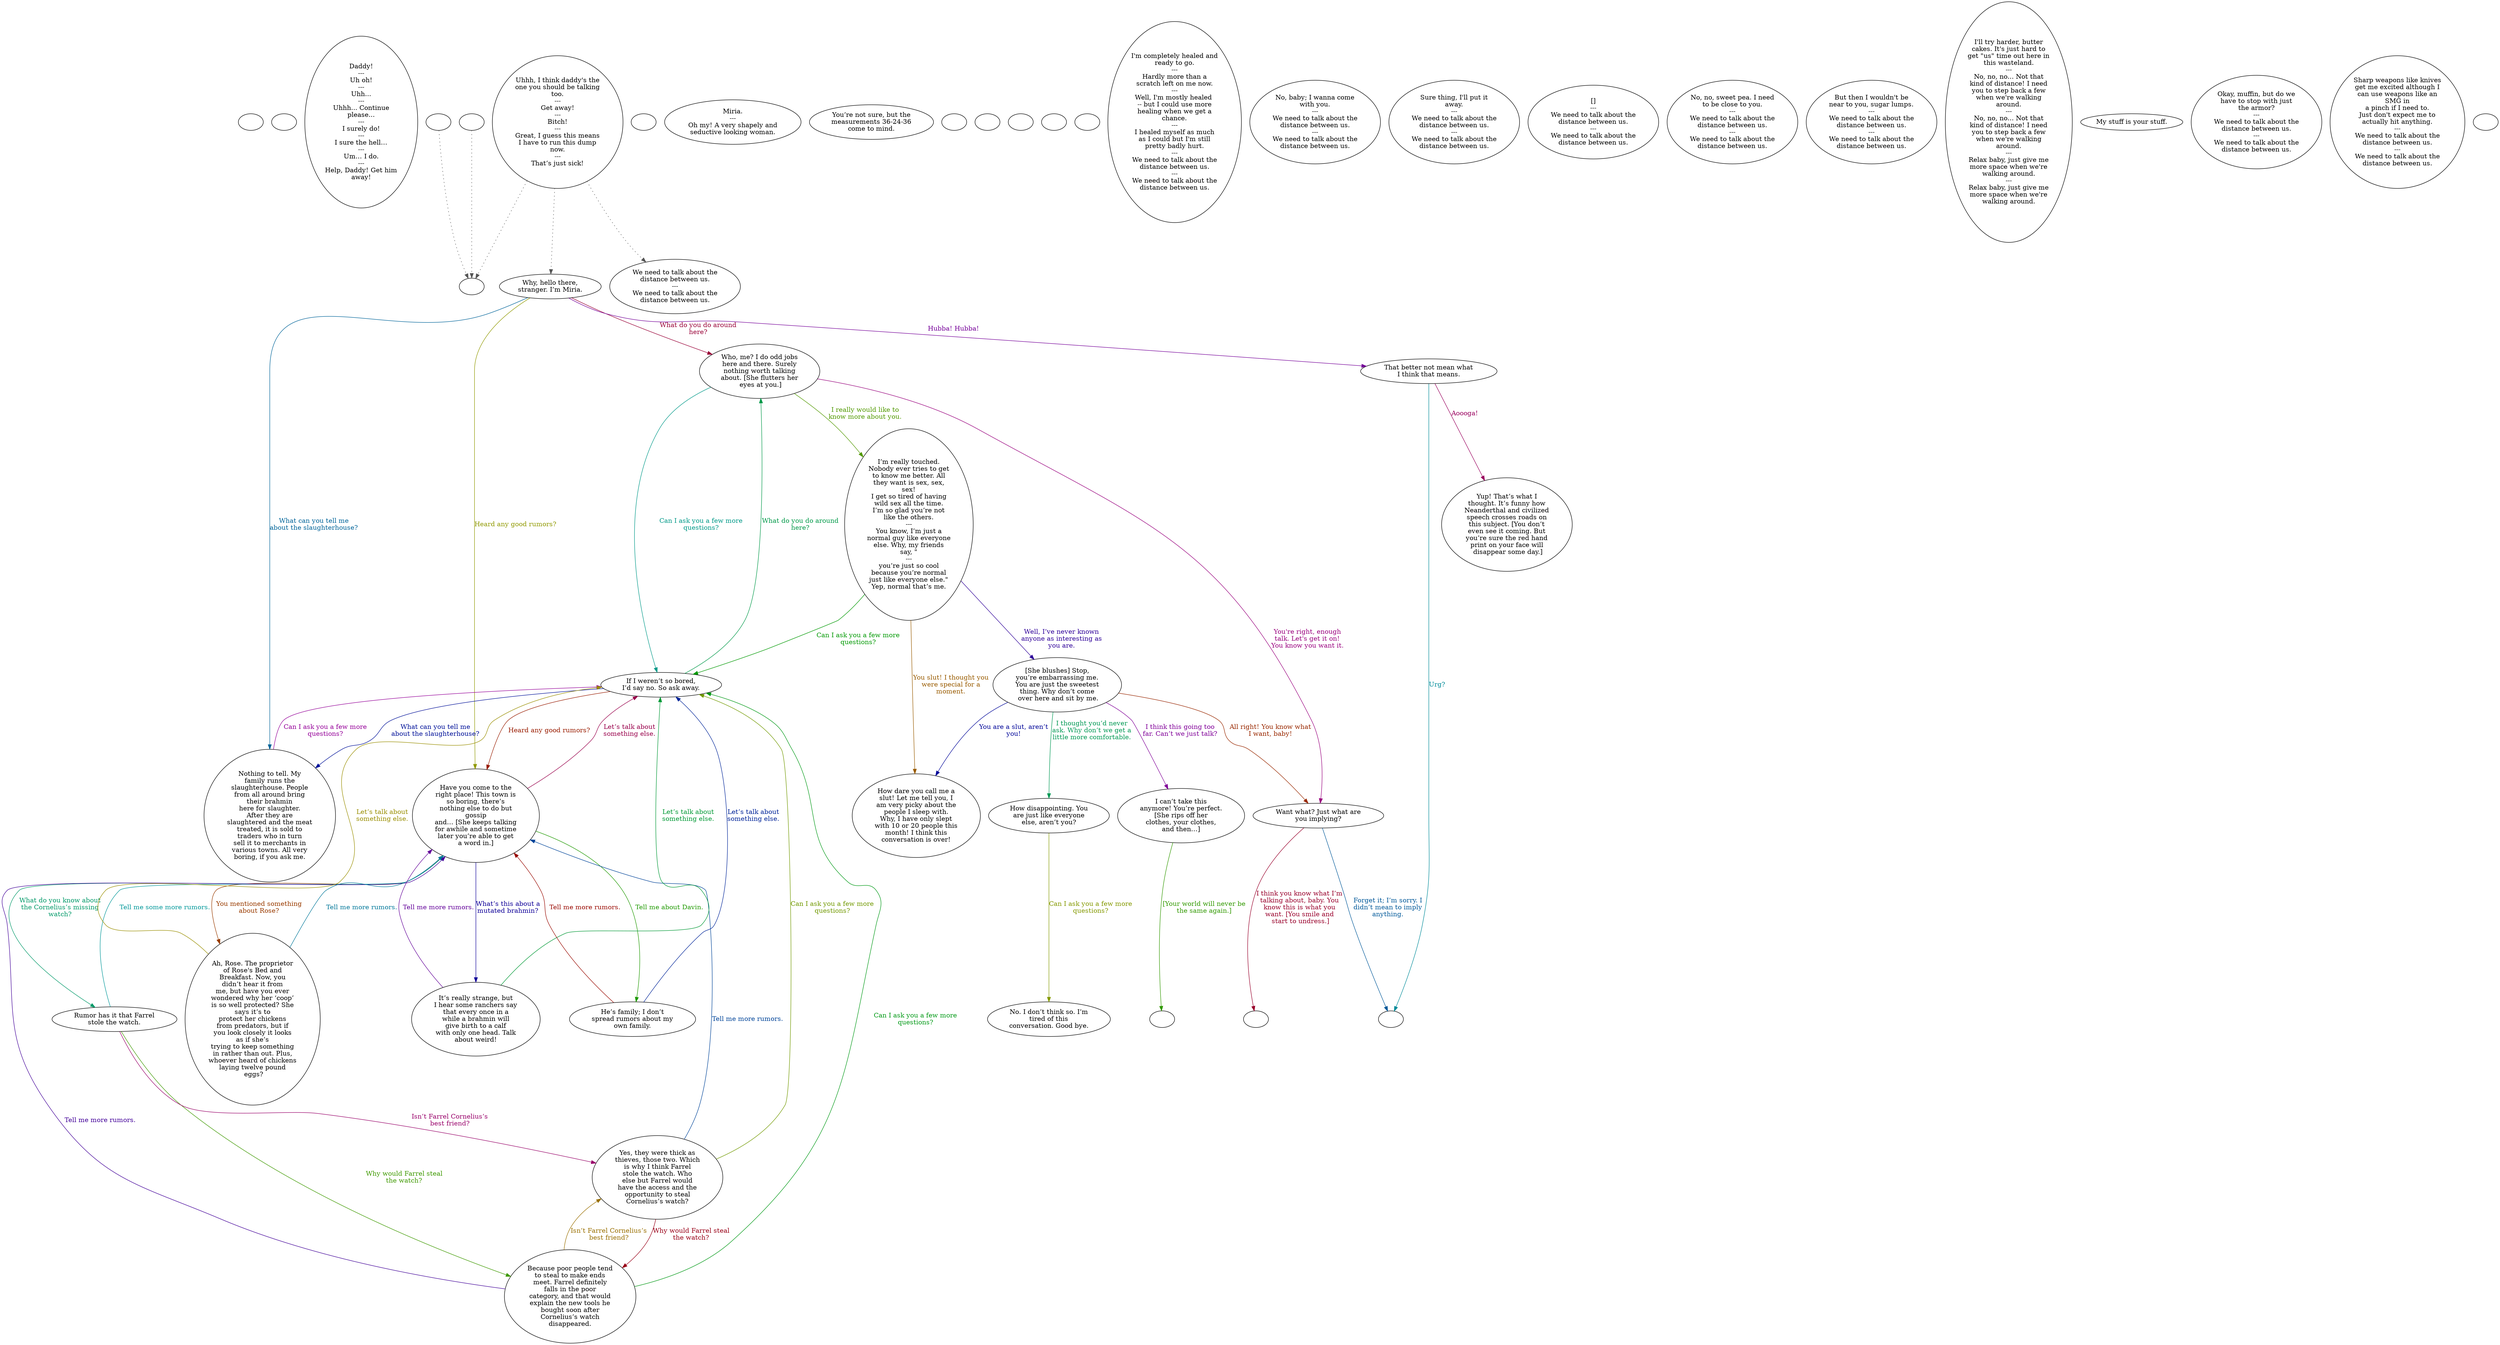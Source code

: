 digraph mcMiria {
  "checkPartyMembersNearDoor" [style=filled       fillcolor="#FFFFFF"       color="#000000"]
  "checkPartyMembersNearDoor" [label=""]
  "start" [style=filled       fillcolor="#FFFFFF"       color="#000000"]
  "start" [label=""]
  "critter_p_proc" [style=filled       fillcolor="#FFFFFF"       color="#000000"]
  "critter_p_proc" [label="Daddy!\n---\nUh oh!\n---\nUhh...\n---\nUhhh... Continue\nplease...\n---\nI surely do!\n---\nI sure the hell…\n---\nUm… I do.\n---\nHelp, Daddy! Get him\naway!"]
  "pickup_p_proc" [style=filled       fillcolor="#FFFFFF"       color="#000000"]
  "pickup_p_proc" -> "Node998" [style=dotted color="#555555"]
  "pickup_p_proc" [label=""]
  "talk_p_proc" [style=filled       fillcolor="#FFFFFF"       color="#000000"]
  "talk_p_proc" -> "Node100" [style=dotted color="#555555"]
  "talk_p_proc" -> "Node000" [style=dotted color="#555555"]
  "talk_p_proc" -> "Node998" [style=dotted color="#555555"]
  "talk_p_proc" [label="Uhhh, I think daddy's the\none you should be talking\ntoo.\n---\nGet away!\n---\nBitch!\n---\nGreat, I guess this means\nI have to run this dump\nnow.\n---\nThat’s just sick!"]
  "destroy_p_proc" [style=filled       fillcolor="#FFFFFF"       color="#000000"]
  "destroy_p_proc" [label=""]
  "look_at_p_proc" [style=filled       fillcolor="#FFFFFF"       color="#000000"]
  "look_at_p_proc" [label="Miria.\n---\nOh my! A very shapely and\nseductive looking woman."]
  "description_p_proc" [style=filled       fillcolor="#FFFFFF"       color="#000000"]
  "description_p_proc" [label="You’re not sure, but the\nmeasurements 36-24-36\ncome to mind."]
  "use_skill_on_p_proc" [style=filled       fillcolor="#FFFFFF"       color="#000000"]
  "use_skill_on_p_proc" [label=""]
  "damage_p_proc" [style=filled       fillcolor="#FFFFFF"       color="#000000"]
  "damage_p_proc" -> "Node998" [style=dotted color="#555555"]
  "damage_p_proc" [label=""]
  "map_enter_p_proc" [style=filled       fillcolor="#FFFFFF"       color="#000000"]
  "map_enter_p_proc" [label=""]
  "timed_event_p_proc" [style=filled       fillcolor="#FFFFFF"       color="#000000"]
  "timed_event_p_proc" [label=""]
  "combat_p_proc" [style=filled       fillcolor="#FFFFFF"       color="#000000"]
  "combat_p_proc" [label=""]
  "push_p_proc" [style=filled       fillcolor="#FFFFFF"       color="#000000"]
  "push_p_proc" [label=""]
  "Node000" [style=filled       fillcolor="#FFFFFF"       color="#000000"]
  "Node000" [label="Why, hello there,\nstranger. I’m Miria."]
  "Node000" -> "Node018" [label="What do you do around\nhere?" color="#990037" fontcolor="#990037"]
  "Node000" -> "Node013" [label="What can you tell me\nabout the slaughterhouse?" color="#006499" fontcolor="#006499"]
  "Node000" -> "Node014" [label="Heard any good rumors?" color="#909900" fontcolor="#909900"]
  "Node000" -> "Node026" [label="Hubba! Hubba!" color="#750099" fontcolor="#750099"]
  "Node002" [style=filled       fillcolor="#FFFFFF"       color="#000000"]
  "Node002" [label="If I weren’t so bored,\nI’d say no. So ask away."]
  "Node002" -> "Node018" [label="What do you do around\nhere?" color="#009948" fontcolor="#009948"]
  "Node002" -> "Node014" [label="Heard any good rumors?" color="#991C00" fontcolor="#991C00"]
  "Node002" -> "Node013" [label="What can you tell me\nabout the slaughterhouse?" color="#001199" fontcolor="#001199"]
  "Node010" [style=filled       fillcolor="#FFFFFF"       color="#000000"]
  "Node010" [label="Rumor has it that Farrel\nstole the watch."]
  "Node010" -> "Node011" [label="Why would Farrel steal\nthe watch?" color="#3E9900" fontcolor="#3E9900"]
  "Node010" -> "Node012" [label="Isn’t Farrel Cornelius’s\nbest friend?" color="#99006A" fontcolor="#99006A"]
  "Node010" -> "Node014" [label="Tell me some more rumors." color="#009799" fontcolor="#009799"]
  "Node011" [style=filled       fillcolor="#FFFFFF"       color="#000000"]
  "Node011" [label="Because poor people tend\nto steal to make ends\nmeet. Farrel definitely\nfalls in the poor\ncategory, and that would\nexplain the new tools he\nbought soon after\nCornelius’s watch\ndisappeared."]
  "Node011" -> "Node012" [label="Isn’t Farrel Cornelius’s\nbest friend?" color="#996F00" fontcolor="#996F00"]
  "Node011" -> "Node014" [label="Tell me more rumors." color="#420099" fontcolor="#420099"]
  "Node011" -> "Node002" [label="Can I ask you a few more\nquestions?" color="#009915" fontcolor="#009915"]
  "Node012" [style=filled       fillcolor="#FFFFFF"       color="#000000"]
  "Node012" [label="Yes, they were thick as\nthieves, those two. Which\nis why I think Farrel\nstole the watch. Who\nelse but Farrel would\nhave the access and the\nopportunity to steal\nCornelius’s watch?"]
  "Node012" -> "Node011" [label="Why would Farrel steal\nthe watch?" color="#990017" fontcolor="#990017"]
  "Node012" -> "Node014" [label="Tell me more rumors." color="#004499" fontcolor="#004499"]
  "Node012" -> "Node002" [label="Can I ask you a few more\nquestions?" color="#719900" fontcolor="#719900"]
  "Node013" [style=filled       fillcolor="#FFFFFF"       color="#000000"]
  "Node013" [label="Nothing to tell. My\nfamily runs the\nslaughterhouse. People\nfrom all around bring\ntheir brahmin\nhere for slaughter.\nAfter they are\nslaughtered and the meat\ntreated, it is sold to\ntraders who in turn\nsell it to merchants in\nvarious towns. All very\nboring, if you ask me."]
  "Node013" -> "Node002" [label="Can I ask you a few more\nquestions?" color="#950099" fontcolor="#950099"]
  "Node014" [style=filled       fillcolor="#FFFFFF"       color="#000000"]
  "Node014" [label="Have you come to the\nright place! This town is\nso boring, there’s\nnothing else to do but\ngossip\nand… [She keeps talking\nfor awhile and sometime\nlater you’re able to get\na word in.]"]
  "Node014" -> "Node010" [label="What do you know about\nthe Cornelius’s missing\nwatch?" color="#009968" fontcolor="#009968"]
  "Node014" -> "Node015" [label="You mentioned something\nabout Rose?" color="#993B00" fontcolor="#993B00"]
  "Node014" -> "Node016" [label="What’s this about a\nmutated brahmin?" color="#0F0099" fontcolor="#0F0099"]
  "Node014" -> "Node017" [label="Tell me about Davin." color="#1E9900" fontcolor="#1E9900"]
  "Node014" -> "Node002" [label="Let’s talk about\nsomething else." color="#99004B" fontcolor="#99004B"]
  "Node015" [style=filled       fillcolor="#FFFFFF"       color="#000000"]
  "Node015" [label="Ah, Rose. The proprietor\nof Rose's Bed and\nBreakfast. Now, you\ndidn’t hear it from\nme, but have you ever\nwondered why her ‘coop’\nis so well protected? She\nsays it’s to\nprotect her chickens\nfrom predators, but if\nyou look closely it looks\nas if she’s\ntrying to keep something\nin rather than out. Plus,\nwhoever heard of chickens\nlaying twelve pound\n eggs?"]
  "Node015" -> "Node014" [label="Tell me more rumors." color="#007799" fontcolor="#007799"]
  "Node015" -> "Node002" [label="Let’s talk about\nsomething else." color="#998E00" fontcolor="#998E00"]
  "Node016" [style=filled       fillcolor="#FFFFFF"       color="#000000"]
  "Node016" [label="It’s really strange, but\nI hear some ranchers say\nthat every once in a\nwhile a brahmin will\ngive birth to a calf\nwith only one head. Talk\nabout weird!"]
  "Node016" -> "Node014" [label="Tell me more rumors." color="#620099" fontcolor="#620099"]
  "Node016" -> "Node002" [label="Let’s talk about\nsomething else." color="#009935" fontcolor="#009935"]
  "Node017" [style=filled       fillcolor="#FFFFFF"       color="#000000"]
  "Node017" [label="He’s family; I don’t\nspread rumors about my\nown family."]
  "Node017" -> "Node014" [label="Tell me more rumors." color="#990800" fontcolor="#990800"]
  "Node017" -> "Node002" [label="Let’s talk about\nsomething else." color="#002499" fontcolor="#002499"]
  "Node018" [style=filled       fillcolor="#FFFFFF"       color="#000000"]
  "Node018" [label="Who, me? I do odd jobs\nhere and there. Surely\nnothing worth talking\nabout. [She flutters her\n eyes at you.]"]
  "Node018" -> "Node019" [label="I really would like to\nknow more about you." color="#519900" fontcolor="#519900"]
  "Node018" -> "Node020" [label="You're right, enough\ntalk. Let's get it on!\nYou know you want it." color="#99007E" fontcolor="#99007E"]
  "Node018" -> "Node002" [label="Can I ask you a few more\nquestions?" color="#009988" fontcolor="#009988"]
  "Node019" [style=filled       fillcolor="#FFFFFF"       color="#000000"]
  "Node019" [label="I’m really touched.\nNobody ever tries to get\nto know me better. All\nthey want is sex, sex,\nsex!\nI get so tired of having\nwild sex all the time.\nI’m so glad you’re not\nlike the others.\n---\nYou know, I’m just a\nnormal guy like everyone\nelse. Why, my friends\nsay, \"\n---\nyou’re just so cool\nbecause you’re normal\njust like everyone else.\"\nYep, normal that’s me."]
  "Node019" -> "Node021" [label="You slut! I thought you\nwere special for a\nmoment." color="#995B00" fontcolor="#995B00"]
  "Node019" -> "Node024" [label="Well, I’ve never known\nanyone as interesting as\nyou are." color="#2E0099" fontcolor="#2E0099"]
  "Node019" -> "Node002" [label="Can I ask you a few more\nquestions?" color="#009902" fontcolor="#009902"]
  "Node020" [style=filled       fillcolor="#FFFFFF"       color="#000000"]
  "Node020" [label="Want what? Just what are\nyou implying?"]
  "Node020" -> "Node996" [label="I think you know what I’m\ntalking about, baby. You\nknow this is what you\nwant. [You smile and\n start to undress.]" color="#99002B" fontcolor="#99002B"]
  "Node020" -> "Node999" [label="Forget it; I’m sorry. I\ndidn’t mean to imply\nanything." color="#005899" fontcolor="#005899"]
  "Node021" [style=filled       fillcolor="#FFFFFF"       color="#000000"]
  "Node021" [label="How dare you call me a\nslut! Let me tell you, I\nam very picky about the\npeople I sleep with.\nWhy, I have only slept\nwith 10 or 20 people this\nmonth! I think this\nconversation is over!"]
  "Node022" [style=filled       fillcolor="#FFFFFF"       color="#000000"]
  "Node022" [label="How disappointing. You\nare just like everyone\nelse, aren’t you?"]
  "Node022" -> "Node023" [label="Can I ask you a few more\nquestions?" color="#849900" fontcolor="#849900"]
  "Node023" [style=filled       fillcolor="#FFFFFF"       color="#000000"]
  "Node023" [label="No. I don’t think so. I’m\ntired of this\nconversation. Good bye."]
  "Node024" [style=filled       fillcolor="#FFFFFF"       color="#000000"]
  "Node024" [label="[She blushes] Stop,\nyou’re embarrassing me.\nYou are just the sweetest\nthing. Why don’t come\n over here and sit by me."]
  "Node024" -> "Node025" [label="I think this going too\nfar. Can’t we just talk?" color="#810099" fontcolor="#810099"]
  "Node024" -> "Node022" [label="I thought you’d never\nask. Why don’t we get a\nlittle more comfortable." color="#009954" fontcolor="#009954"]
  "Node024" -> "Node020" [label="All right! You know what\nI want, baby!" color="#992800" fontcolor="#992800"]
  "Node024" -> "Node021" [label="You are a slut, aren’t\nyou!" color="#000599" fontcolor="#000599"]
  "Node025" [style=filled       fillcolor="#FFFFFF"       color="#000000"]
  "Node025" [label="I can’t take this\nanymore! You’re perfect.\n[She rips off her\nclothes, your clothes,\nand then…]"]
  "Node025" -> "Node995" [label="[Your world will never be\nthe same again.]" color="#319900" fontcolor="#319900"]
  "Node026" [style=filled       fillcolor="#FFFFFF"       color="#000000"]
  "Node026" [label="That better not mean what\nI think that means."]
  "Node026" -> "Node027" [label="Aoooga!" color="#99005E" fontcolor="#99005E"]
  "Node026" -> "Node999" [label="Urg?" color="#008B99" fontcolor="#008B99"]
  "Node027" [style=filled       fillcolor="#FFFFFF"       color="#000000"]
  "Node027" [label="Yup! That’s what I\nthought. It’s funny how\nNeanderthal and civilized\nspeech crosses roads on\nthis subject. [You don’t\neven see it coming. But\nyou’re sure the red hand\nprint on your face will\n disappear some day.]"]
  "Node100" [style=filled       fillcolor="#FFFFFF"       color="#000000"]
  "Node100" [label="We need to talk about the\ndistance between us.\n---\nWe need to talk about the\ndistance between us."]
  "Node1001" [style=filled       fillcolor="#FFFFFF"       color="#000000"]
  "Node1001" [label="I'm completely healed and\nready to go.\n---\nHardly more than a\nscratch left on me now.\n---\nWell, I'm mostly healed \n-- but I could use more\nhealing when we get a\nchance.\n---\nI healed myself as much\nas I could but I'm still\npretty badly hurt.\n---\nWe need to talk about the\ndistance between us.\n---\nWe need to talk about the\ndistance between us."]
  "Node1002" [style=filled       fillcolor="#FFFFFF"       color="#000000"]
  "Node1002" [label="No, baby; I wanna come\nwith you.\n---\nWe need to talk about the\ndistance between us.\n---\nWe need to talk about the\ndistance between us."]
  "Node1003" [style=filled       fillcolor="#FFFFFF"       color="#000000"]
  "Node1003" [label="Sure thing, I'll put it\naway.\n---\nWe need to talk about the\ndistance between us.\n---\nWe need to talk about the\ndistance between us."]
  "Node1004" [style=filled       fillcolor="#FFFFFF"       color="#000000"]
  "Node1004" [label="[]\n---\nWe need to talk about the\ndistance between us.\n---\nWe need to talk about the\ndistance between us."]
  "Node1005" [style=filled       fillcolor="#FFFFFF"       color="#000000"]
  "Node1005" [label="No, no, sweet pea. I need\nto be close to you.\n---\nWe need to talk about the\ndistance between us.\n---\nWe need to talk about the\ndistance between us."]
  "Node1006" [style=filled       fillcolor="#FFFFFF"       color="#000000"]
  "Node1006" [label="But then I wouldn't be\nnear to you, sugar lumps.\n---\nWe need to talk about the\ndistance between us.\n---\nWe need to talk about the\ndistance between us."]
  "Node1007" [style=filled       fillcolor="#FFFFFF"       color="#000000"]
  "Node1007" [label="I'll try harder, butter\ncakes. It's just hard to\nget \"us\" time out here in\nthis wasteland.\n---\nNo, no, no... Not that\nkind of distance! I need\nyou to step back a few\nwhen we're walking\naround.\n---\nNo, no, no... Not that\nkind of distance! I need\nyou to step back a few\nwhen we're walking\naround.\n---\nRelax baby, just give me\nmore space when we're\nwalking around.\n---\nRelax baby, just give me\nmore space when we're\nwalking around."]
  "Node1008" [style=filled       fillcolor="#FFFFFF"       color="#000000"]
  "Node1008" [label="My stuff is your stuff."]
  "Node1009" [style=filled       fillcolor="#FFFFFF"       color="#000000"]
  "Node1009" [label="Okay, muffin, but do we\nhave to stop with just\nthe armor?\n---\nWe need to talk about the\ndistance between us.\n---\nWe need to talk about the\ndistance between us."]
  "Node1010" [style=filled       fillcolor="#FFFFFF"       color="#000000"]
  "Node1010" [label="Sharp weapons like knives\nget me excited although I\ncan use weapons like an\nSMG in\na pinch if I need to.\nJust don't expect me to\nactually hit anything.\n---\nWe need to talk about the\ndistance between us.\n---\nWe need to talk about the\ndistance between us."]
  "Node1100" [style=filled       fillcolor="#FFFFFF"       color="#000000"]
  "Node1100" [label=""]
  "Node999" [style=filled       fillcolor="#FFFFFF"       color="#000000"]
  "Node999" [label=""]
  "Node998" [style=filled       fillcolor="#FFFFFF"       color="#000000"]
  "Node998" [label=""]
  "Node996" [style=filled       fillcolor="#FFFFFF"       color="#000000"]
  "Node996" [label=""]
  "Node995" [style=filled       fillcolor="#FFFFFF"       color="#000000"]
  "Node995" [label=""]
}